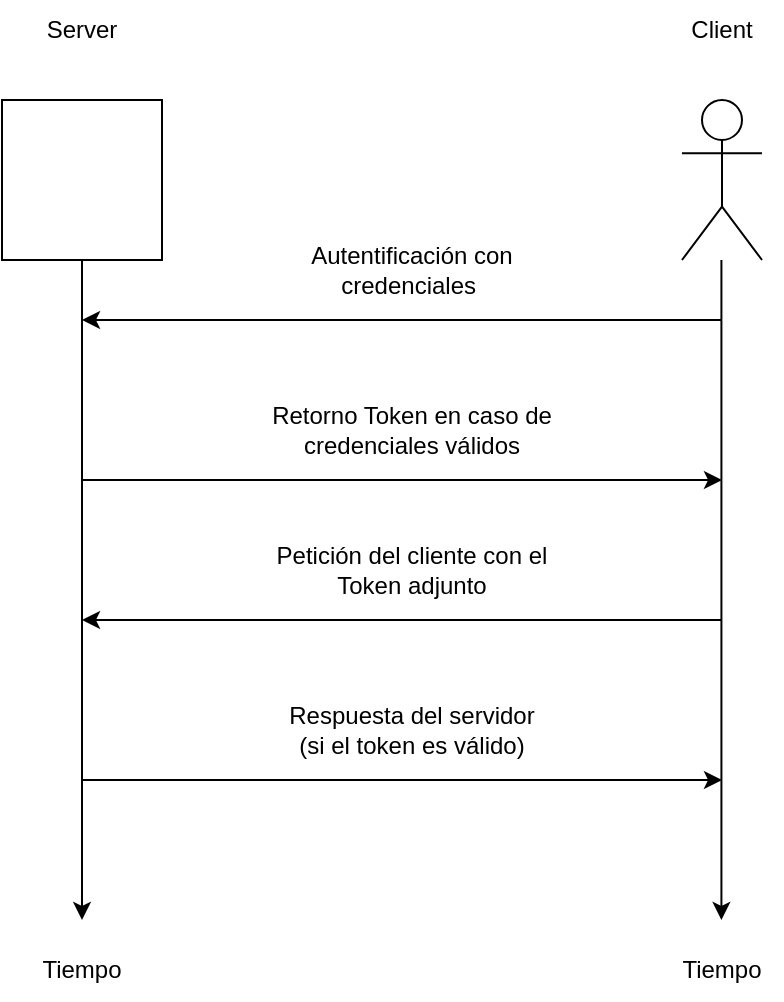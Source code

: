 <mxfile version="24.2.5" type="device">
  <diagram name="Page-1" id="ouBExnU2TJHJtwTOVz-W">
    <mxGraphModel dx="1185" dy="673" grid="1" gridSize="10" guides="1" tooltips="1" connect="1" arrows="1" fold="1" page="1" pageScale="1" pageWidth="850" pageHeight="1100" math="0" shadow="0">
      <root>
        <mxCell id="0" />
        <mxCell id="1" parent="0" />
        <mxCell id="5hKmsU_y1pUXfxp5PMt9-1" value="" style="shape=umlActor;verticalLabelPosition=bottom;verticalAlign=top;html=1;outlineConnect=0;" vertex="1" parent="1">
          <mxGeometry x="610" y="430" width="40" height="80" as="geometry" />
        </mxCell>
        <mxCell id="5hKmsU_y1pUXfxp5PMt9-2" value="" style="whiteSpace=wrap;html=1;aspect=fixed;" vertex="1" parent="1">
          <mxGeometry x="270" y="430" width="80" height="80" as="geometry" />
        </mxCell>
        <mxCell id="5hKmsU_y1pUXfxp5PMt9-3" value="" style="endArrow=classic;html=1;rounded=0;exitX=0.5;exitY=1;exitDx=0;exitDy=0;" edge="1" parent="1" source="5hKmsU_y1pUXfxp5PMt9-2">
          <mxGeometry width="50" height="50" relative="1" as="geometry">
            <mxPoint x="420" y="670" as="sourcePoint" />
            <mxPoint x="310" y="840" as="targetPoint" />
          </mxGeometry>
        </mxCell>
        <mxCell id="5hKmsU_y1pUXfxp5PMt9-4" value="" style="endArrow=classic;html=1;rounded=0;exitX=0.5;exitY=1;exitDx=0;exitDy=0;" edge="1" parent="1">
          <mxGeometry width="50" height="50" relative="1" as="geometry">
            <mxPoint x="629.71" y="510" as="sourcePoint" />
            <mxPoint x="629.71" y="840" as="targetPoint" />
          </mxGeometry>
        </mxCell>
        <mxCell id="5hKmsU_y1pUXfxp5PMt9-5" value="" style="endArrow=classic;html=1;rounded=0;" edge="1" parent="1">
          <mxGeometry width="50" height="50" relative="1" as="geometry">
            <mxPoint x="630" y="540" as="sourcePoint" />
            <mxPoint x="310" y="540" as="targetPoint" />
          </mxGeometry>
        </mxCell>
        <mxCell id="5hKmsU_y1pUXfxp5PMt9-6" value="" style="endArrow=classic;html=1;rounded=0;" edge="1" parent="1">
          <mxGeometry width="50" height="50" relative="1" as="geometry">
            <mxPoint x="310" y="620" as="sourcePoint" />
            <mxPoint x="630" y="620" as="targetPoint" />
          </mxGeometry>
        </mxCell>
        <mxCell id="5hKmsU_y1pUXfxp5PMt9-7" value="" style="endArrow=classic;html=1;rounded=0;" edge="1" parent="1">
          <mxGeometry width="50" height="50" relative="1" as="geometry">
            <mxPoint x="310" y="770" as="sourcePoint" />
            <mxPoint x="630" y="770" as="targetPoint" />
          </mxGeometry>
        </mxCell>
        <mxCell id="5hKmsU_y1pUXfxp5PMt9-8" value="" style="endArrow=classic;html=1;rounded=0;" edge="1" parent="1">
          <mxGeometry width="50" height="50" relative="1" as="geometry">
            <mxPoint x="630" y="690" as="sourcePoint" />
            <mxPoint x="310" y="690" as="targetPoint" />
          </mxGeometry>
        </mxCell>
        <mxCell id="5hKmsU_y1pUXfxp5PMt9-10" value="Autentificación con credenciales&amp;nbsp;" style="text;html=1;align=center;verticalAlign=middle;whiteSpace=wrap;rounded=0;" vertex="1" parent="1">
          <mxGeometry x="400" y="500" width="150" height="30" as="geometry" />
        </mxCell>
        <mxCell id="5hKmsU_y1pUXfxp5PMt9-11" value="Retorno Token en caso de credenciales válidos" style="text;html=1;align=center;verticalAlign=middle;whiteSpace=wrap;rounded=0;" vertex="1" parent="1">
          <mxGeometry x="400" y="580" width="150" height="30" as="geometry" />
        </mxCell>
        <mxCell id="5hKmsU_y1pUXfxp5PMt9-12" value="Petición del cliente con el Token adjunto" style="text;html=1;align=center;verticalAlign=middle;whiteSpace=wrap;rounded=0;" vertex="1" parent="1">
          <mxGeometry x="400" y="650" width="150" height="30" as="geometry" />
        </mxCell>
        <mxCell id="5hKmsU_y1pUXfxp5PMt9-13" value="Respuesta del servidor&lt;div&gt;(si el token es válido)&lt;/div&gt;" style="text;html=1;align=center;verticalAlign=middle;whiteSpace=wrap;rounded=0;" vertex="1" parent="1">
          <mxGeometry x="400" y="730" width="150" height="30" as="geometry" />
        </mxCell>
        <mxCell id="5hKmsU_y1pUXfxp5PMt9-15" value="Server" style="text;html=1;align=center;verticalAlign=middle;whiteSpace=wrap;rounded=0;" vertex="1" parent="1">
          <mxGeometry x="280" y="380" width="60" height="30" as="geometry" />
        </mxCell>
        <mxCell id="5hKmsU_y1pUXfxp5PMt9-16" value="Client" style="text;html=1;align=center;verticalAlign=middle;whiteSpace=wrap;rounded=0;" vertex="1" parent="1">
          <mxGeometry x="600" y="380" width="60" height="30" as="geometry" />
        </mxCell>
        <mxCell id="5hKmsU_y1pUXfxp5PMt9-17" value="Tiempo" style="text;html=1;align=center;verticalAlign=middle;whiteSpace=wrap;rounded=0;" vertex="1" parent="1">
          <mxGeometry x="280" y="850" width="60" height="30" as="geometry" />
        </mxCell>
        <mxCell id="5hKmsU_y1pUXfxp5PMt9-18" value="Tiempo" style="text;html=1;align=center;verticalAlign=middle;whiteSpace=wrap;rounded=0;" vertex="1" parent="1">
          <mxGeometry x="600" y="850" width="60" height="30" as="geometry" />
        </mxCell>
      </root>
    </mxGraphModel>
  </diagram>
</mxfile>
